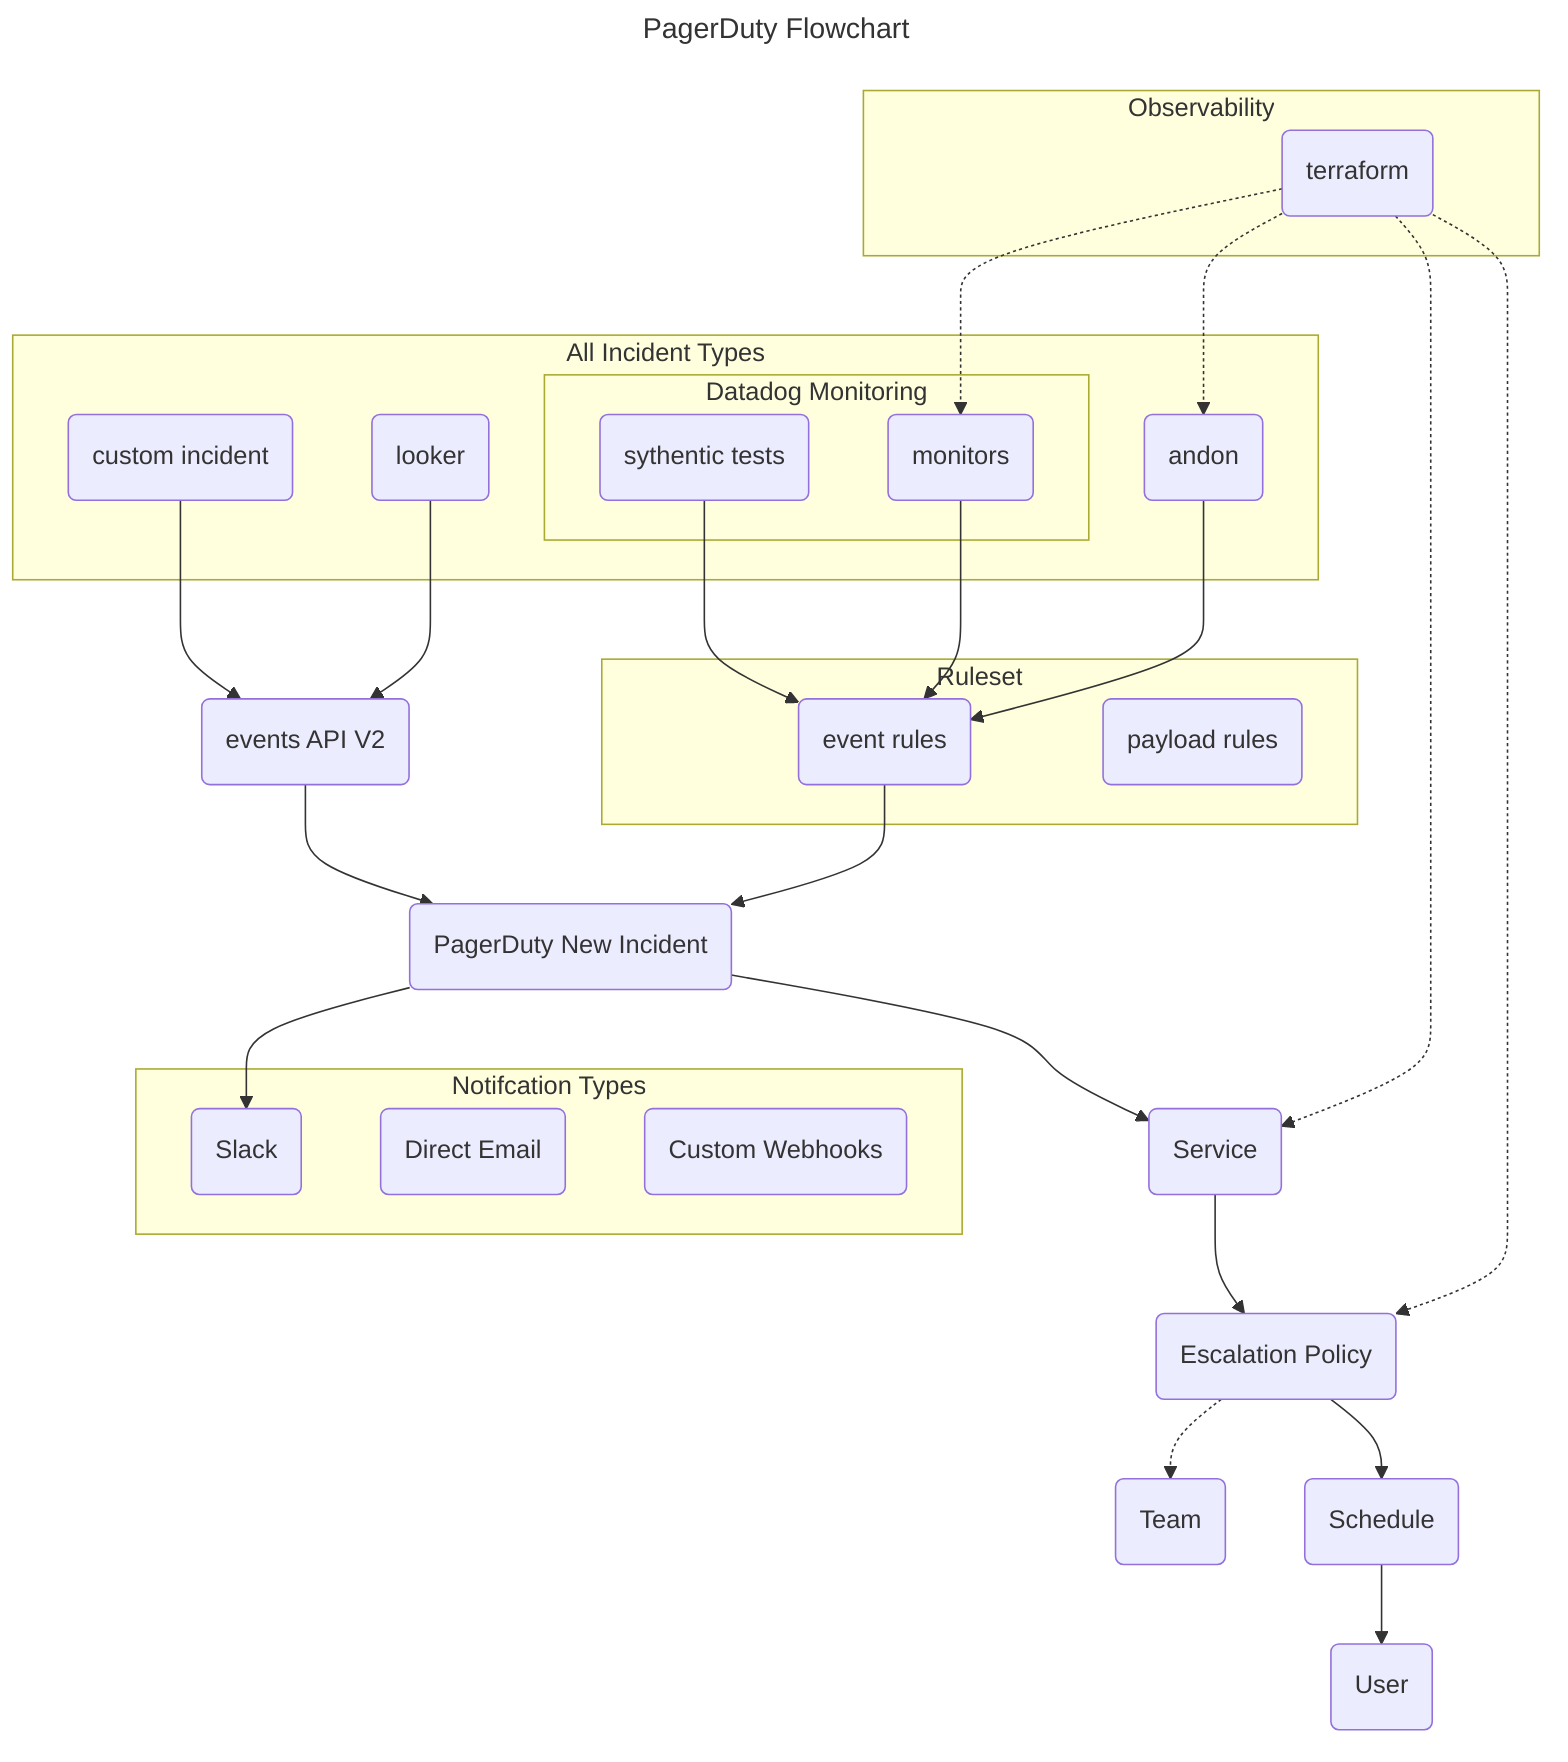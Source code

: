 ---
title: PagerDuty Flowchart
---
flowchart TD

subgraph Observability
    A(terraform)
end

subgraph All Incident Types
    subgraph Datadog Monitoring
        B(sythentic tests)
        A(terraform)-.->C(monitors)
    end
    D(andon)
    A(terraform)-.->D(andon)
    E(custom incident)
    F(looker)
end

E(custom incident)-->G(events API V2)
F(looker)-->G(events API 2)

G(events API V2)-->H(PagerDuty New Incident)-->M(Slack)
J(event rules)-->H(PagerDuty New Incident)
H(PagerDuty New Incident)-->N(Service)
N(Service)-->O(Escalation Policy)
O(Escalation Policy)-.->P(Team)
O(Escalation Policy)-->Q(Schedule)
Q(Schedule)-->R(User)
A(terraform)-.->N(Service)
A(terraform)-.->O(Escalation Policy)

subgraph Ruleset
    I(payload rules)
    B(sythentic tests)-->J(event rules)
    C(monitors)-->J(event rules)
    D(andon)-->J(event rules)
end

subgraph Notifcation Types
    K(Direct Email)
    L(Custom Webhooks)
    M(Slack)
end

%% style A fill:#f9f,stroke:#333,stroke-width:4px
%% style Observability font-weight:bold